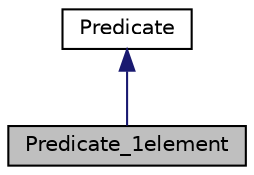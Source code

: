 digraph "Predicate_1element"
{
  edge [fontname="Helvetica",fontsize="10",labelfontname="Helvetica",labelfontsize="10"];
  node [fontname="Helvetica",fontsize="10",shape=record];
  Node1 [label="Predicate_1element",height=0.2,width=0.4,color="black", fillcolor="grey75", style="filled", fontcolor="black"];
  Node2 -> Node1 [dir="back",color="midnightblue",fontsize="10",style="solid",fontname="Helvetica"];
  Node2 [label="Predicate",height=0.2,width=0.4,color="black", fillcolor="white", style="filled",URL="$classPredicate.html",tooltip="Abstract interface for Predicate computations. If the derivative class&#39; isPredicateSatisfied() become..."];
}
